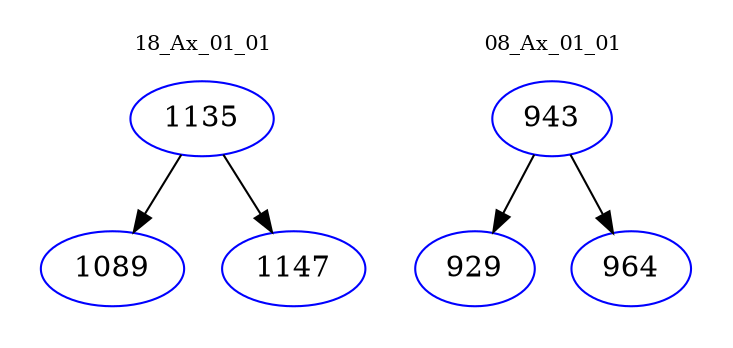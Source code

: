 digraph{
subgraph cluster_0 {
color = white
label = "18_Ax_01_01";
fontsize=10;
T0_1135 [label="1135", color="blue"]
T0_1135 -> T0_1089 [color="black"]
T0_1089 [label="1089", color="blue"]
T0_1135 -> T0_1147 [color="black"]
T0_1147 [label="1147", color="blue"]
}
subgraph cluster_1 {
color = white
label = "08_Ax_01_01";
fontsize=10;
T1_943 [label="943", color="blue"]
T1_943 -> T1_929 [color="black"]
T1_929 [label="929", color="blue"]
T1_943 -> T1_964 [color="black"]
T1_964 [label="964", color="blue"]
}
}
